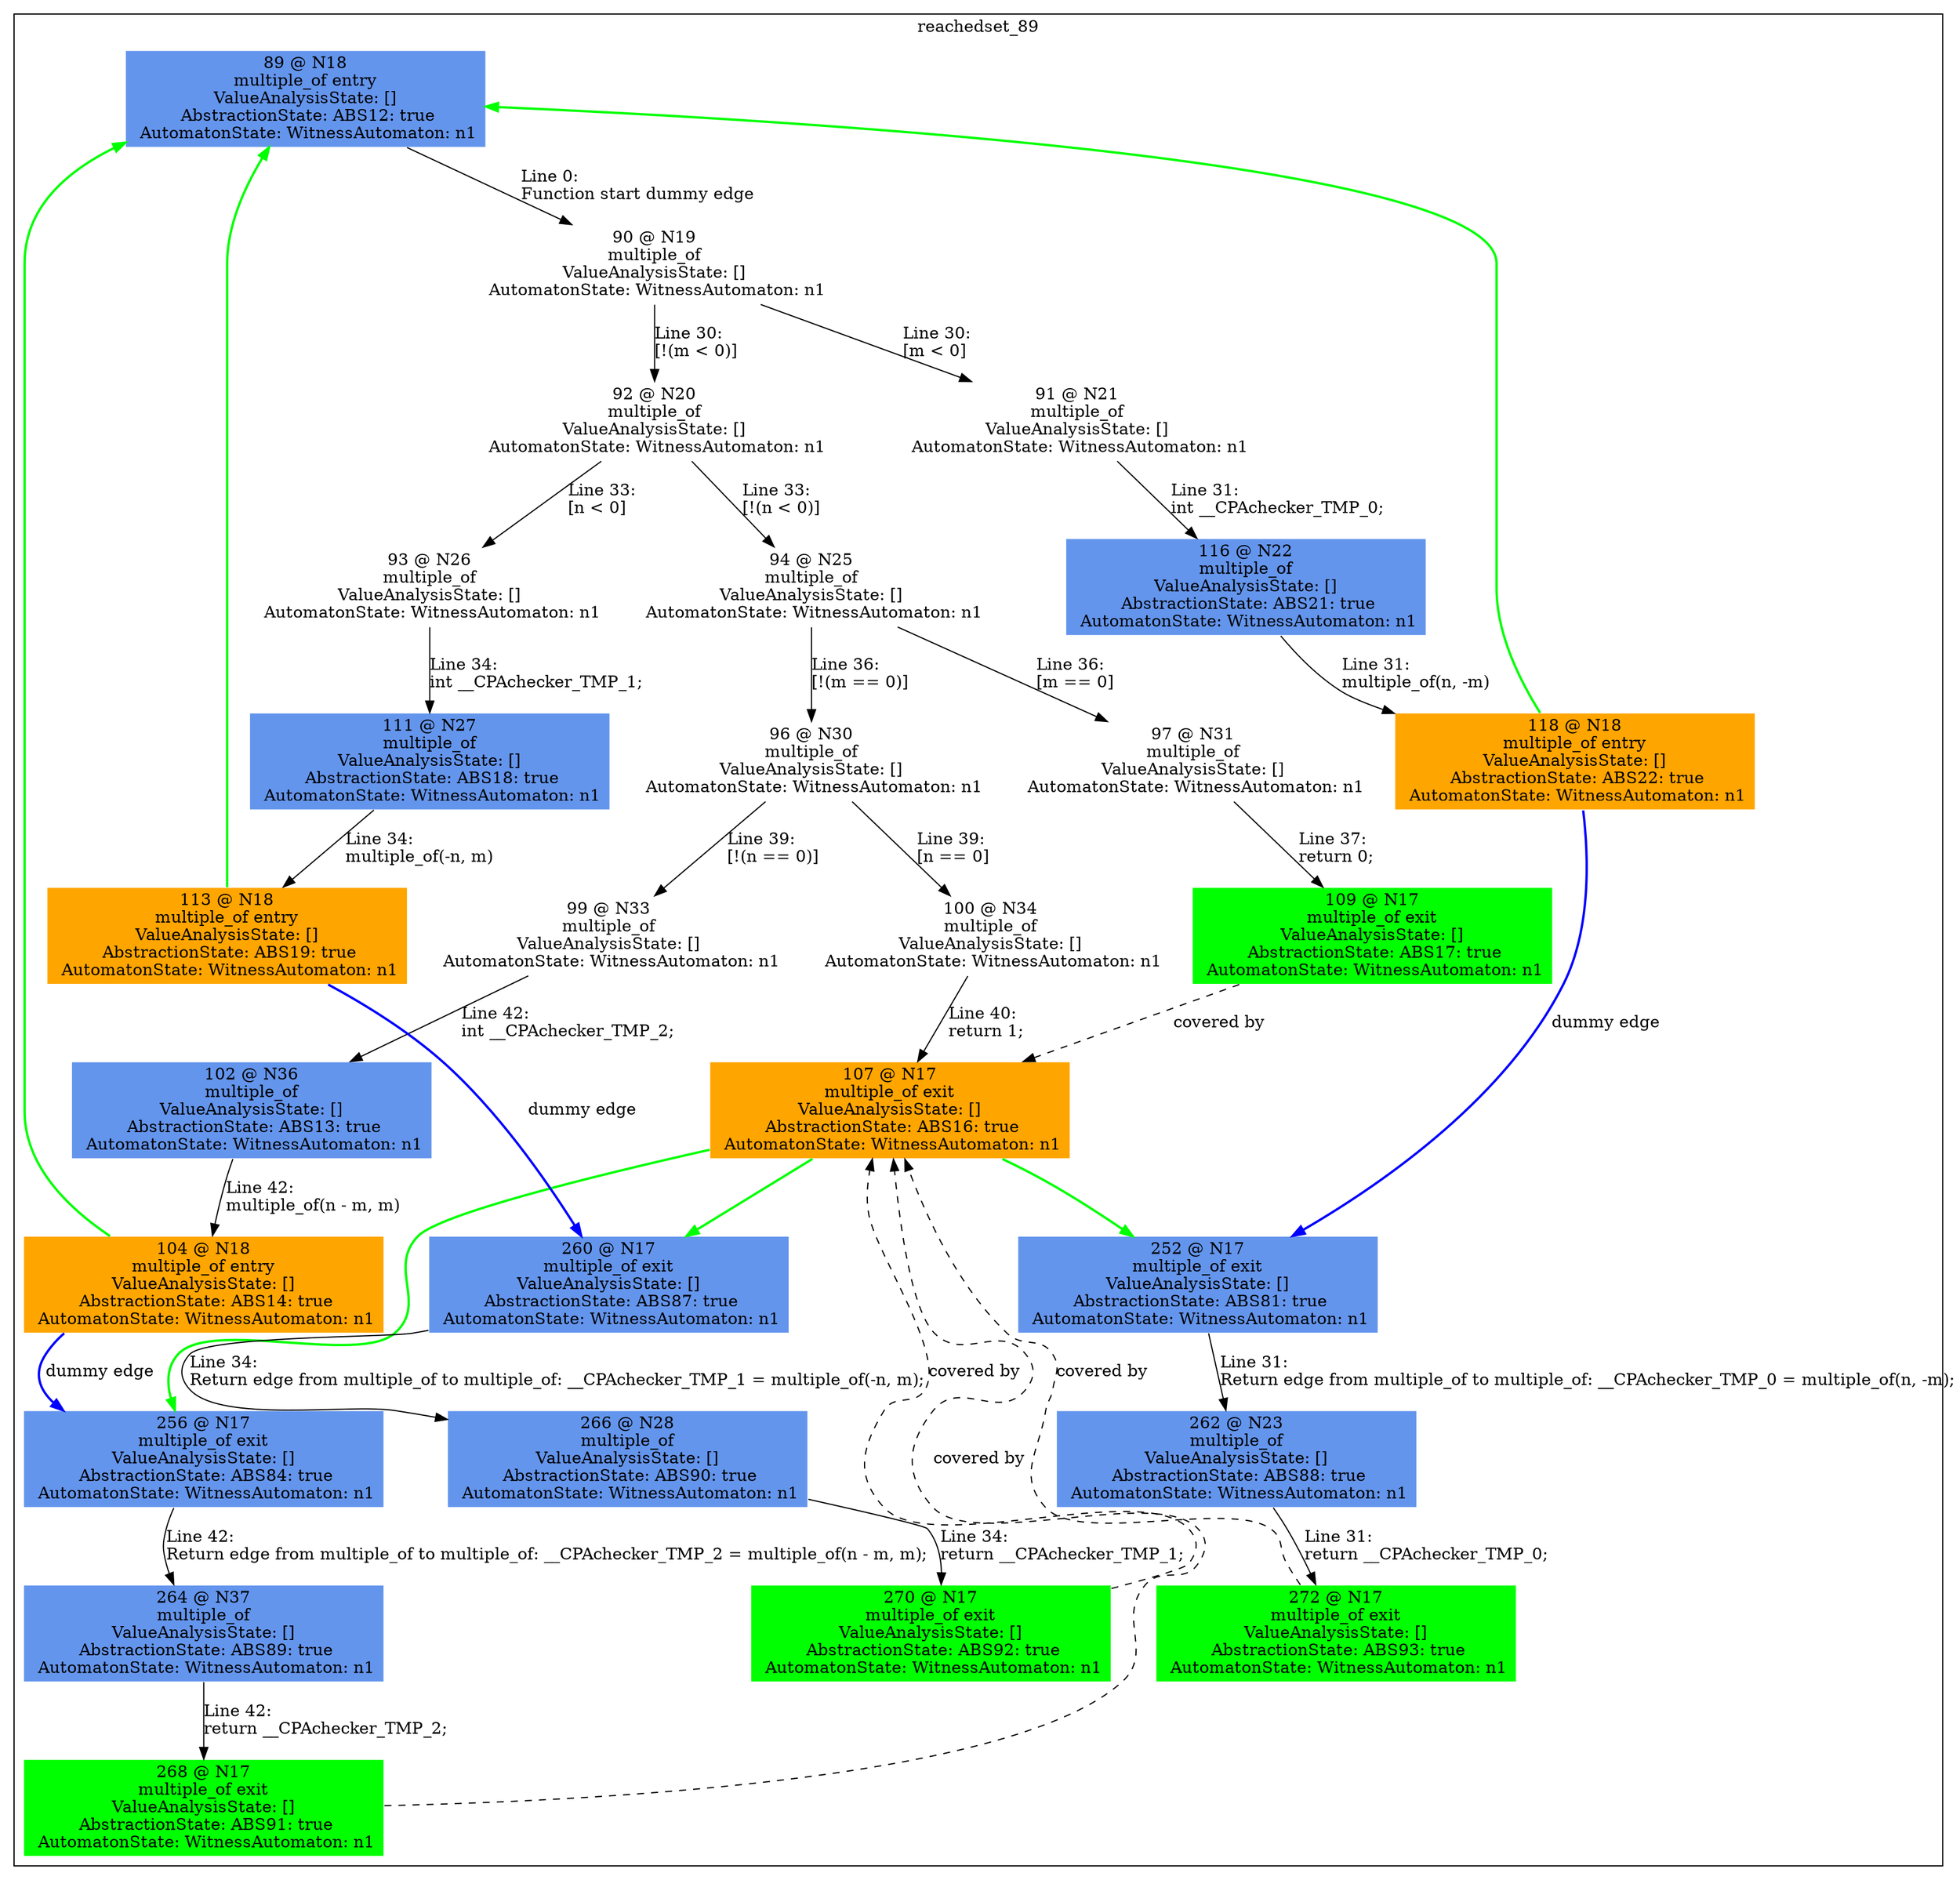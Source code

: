 digraph ARG {
node [style="filled" shape="box" color="white"]
subgraph cluster_89 {
label="reachedset_89"
89 [fillcolor="cornflowerblue" label="89 @ N18\nmultiple_of entry\nValueAnalysisState: []\n AbstractionState: ABS12: true\n AutomatonState: WitnessAutomaton: n1\n" id="89"]
90 [label="90 @ N19\nmultiple_of\nValueAnalysisState: []\n AutomatonState: WitnessAutomaton: n1\n" id="90"]
92 [label="92 @ N20\nmultiple_of\nValueAnalysisState: []\n AutomatonState: WitnessAutomaton: n1\n" id="92"]
94 [label="94 @ N25\nmultiple_of\nValueAnalysisState: []\n AutomatonState: WitnessAutomaton: n1\n" id="94"]
97 [label="97 @ N31\nmultiple_of\nValueAnalysisState: []\n AutomatonState: WitnessAutomaton: n1\n" id="97"]
109 [fillcolor="green" label="109 @ N17\nmultiple_of exit\nValueAnalysisState: []\n AbstractionState: ABS17: true\n AutomatonState: WitnessAutomaton: n1\n" id="109"]
96 [label="96 @ N30\nmultiple_of\nValueAnalysisState: []\n AutomatonState: WitnessAutomaton: n1\n" id="96"]
100 [label="100 @ N34\nmultiple_of\nValueAnalysisState: []\n AutomatonState: WitnessAutomaton: n1\n" id="100"]
107 [fillcolor="orange" label="107 @ N17\nmultiple_of exit\nValueAnalysisState: []\n AbstractionState: ABS16: true\n AutomatonState: WitnessAutomaton: n1\n" id="107"]
99 [label="99 @ N33\nmultiple_of\nValueAnalysisState: []\n AutomatonState: WitnessAutomaton: n1\n" id="99"]
102 [fillcolor="cornflowerblue" label="102 @ N36\nmultiple_of\nValueAnalysisState: []\n AbstractionState: ABS13: true\n AutomatonState: WitnessAutomaton: n1\n" id="102"]
104 [fillcolor="orange" label="104 @ N18\nmultiple_of entry\nValueAnalysisState: []\n AbstractionState: ABS14: true\n AutomatonState: WitnessAutomaton: n1\n" id="104"]
256 [fillcolor="cornflowerblue" label="256 @ N17\nmultiple_of exit\nValueAnalysisState: []\n AbstractionState: ABS84: true\n AutomatonState: WitnessAutomaton: n1\n" id="256"]
264 [fillcolor="cornflowerblue" label="264 @ N37\nmultiple_of\nValueAnalysisState: []\n AbstractionState: ABS89: true\n AutomatonState: WitnessAutomaton: n1\n" id="264"]
268 [fillcolor="green" label="268 @ N17\nmultiple_of exit\nValueAnalysisState: []\n AbstractionState: ABS91: true\n AutomatonState: WitnessAutomaton: n1\n" id="268"]
93 [label="93 @ N26\nmultiple_of\nValueAnalysisState: []\n AutomatonState: WitnessAutomaton: n1\n" id="93"]
111 [fillcolor="cornflowerblue" label="111 @ N27\nmultiple_of\nValueAnalysisState: []\n AbstractionState: ABS18: true\n AutomatonState: WitnessAutomaton: n1\n" id="111"]
113 [fillcolor="orange" label="113 @ N18\nmultiple_of entry\nValueAnalysisState: []\n AbstractionState: ABS19: true\n AutomatonState: WitnessAutomaton: n1\n" id="113"]
260 [fillcolor="cornflowerblue" label="260 @ N17\nmultiple_of exit\nValueAnalysisState: []\n AbstractionState: ABS87: true\n AutomatonState: WitnessAutomaton: n1\n" id="260"]
266 [fillcolor="cornflowerblue" label="266 @ N28\nmultiple_of\nValueAnalysisState: []\n AbstractionState: ABS90: true\n AutomatonState: WitnessAutomaton: n1\n" id="266"]
270 [fillcolor="green" label="270 @ N17\nmultiple_of exit\nValueAnalysisState: []\n AbstractionState: ABS92: true\n AutomatonState: WitnessAutomaton: n1\n" id="270"]
91 [label="91 @ N21\nmultiple_of\nValueAnalysisState: []\n AutomatonState: WitnessAutomaton: n1\n" id="91"]
116 [fillcolor="cornflowerblue" label="116 @ N22\nmultiple_of\nValueAnalysisState: []\n AbstractionState: ABS21: true\n AutomatonState: WitnessAutomaton: n1\n" id="116"]
118 [fillcolor="orange" label="118 @ N18\nmultiple_of entry\nValueAnalysisState: []\n AbstractionState: ABS22: true\n AutomatonState: WitnessAutomaton: n1\n" id="118"]
252 [fillcolor="cornflowerblue" label="252 @ N17\nmultiple_of exit\nValueAnalysisState: []\n AbstractionState: ABS81: true\n AutomatonState: WitnessAutomaton: n1\n" id="252"]
262 [fillcolor="cornflowerblue" label="262 @ N23\nmultiple_of\nValueAnalysisState: []\n AbstractionState: ABS88: true\n AutomatonState: WitnessAutomaton: n1\n" id="262"]
272 [fillcolor="green" label="272 @ N17\nmultiple_of exit\nValueAnalysisState: []\n AbstractionState: ABS93: true\n AutomatonState: WitnessAutomaton: n1\n" id="272"]
89 -> 90 [label="Line 0: \lFunction start dummy edge\l" id="89 -> 90"]
90 -> 91 [label="Line 30: \l[m < 0]\l" id="90 -> 91"]
90 -> 92 [label="Line 30: \l[!(m < 0)]\l" id="90 -> 92"]
92 -> 93 [label="Line 33: \l[n < 0]\l" id="92 -> 93"]
92 -> 94 [label="Line 33: \l[!(n < 0)]\l" id="92 -> 94"]
94 -> 96 [label="Line 36: \l[!(m == 0)]\l" id="94 -> 96"]
94 -> 97 [label="Line 36: \l[m == 0]\l" id="94 -> 97"]
97 -> 109 [label="Line 37: \lreturn 0;\l" id="97 -> 109"]
96 -> 99 [label="Line 39: \l[!(n == 0)]\l" id="96 -> 99"]
96 -> 100 [label="Line 39: \l[n == 0]\l" id="96 -> 100"]
100 -> 107 [label="Line 40: \lreturn 1;\l" id="100 -> 107"]
109 -> 107 [style="dashed" weight="0" label="covered by"]
268 -> 107 [style="dashed" weight="0" label="covered by"]
270 -> 107 [style="dashed" weight="0" label="covered by"]
272 -> 107 [style="dashed" weight="0" label="covered by"]
99 -> 102 [label="Line 42: \lint __CPAchecker_TMP_2;\l" id="99 -> 102"]
102 -> 104 [label="Line 42: \lmultiple_of(n - m, m)\l" id="102 -> 104"]
104 -> 256 [style="bold" color="blue" label="dummy edge" id="104 -> 256"]
256 -> 264 [label="Line 42: \lReturn edge from multiple_of to multiple_of: __CPAchecker_TMP_2 = multiple_of(n - m, m);\l" id="256 -> 264"]
264 -> 268 [label="Line 42: \lreturn __CPAchecker_TMP_2;\l" id="264 -> 268"]
93 -> 111 [label="Line 34: \lint __CPAchecker_TMP_1;\l" id="93 -> 111"]
111 -> 113 [label="Line 34: \lmultiple_of(-n, m)\l" id="111 -> 113"]
113 -> 260 [style="bold" color="blue" label="dummy edge" id="113 -> 260"]
260 -> 266 [label="Line 34: \lReturn edge from multiple_of to multiple_of: __CPAchecker_TMP_1 = multiple_of(-n, m);\l" id="260 -> 266"]
266 -> 270 [label="Line 34: \lreturn __CPAchecker_TMP_1;\l" id="266 -> 270"]
91 -> 116 [label="Line 31: \lint __CPAchecker_TMP_0;\l" id="91 -> 116"]
116 -> 118 [label="Line 31: \lmultiple_of(n, -m)\l" id="116 -> 118"]
118 -> 252 [style="bold" color="blue" label="dummy edge" id="118 -> 252"]
252 -> 262 [label="Line 31: \lReturn edge from multiple_of to multiple_of: __CPAchecker_TMP_0 = multiple_of(n, -m);\l" id="252 -> 262"]
262 -> 272 [label="Line 31: \lreturn __CPAchecker_TMP_0;\l" id="262 -> 272"]
}
118 -> 89 [color=green style=bold]
104 -> 89 [color=green style=bold]
107 -> 260 [color=green style=bold]
107 -> 256 [color=green style=bold]
107 -> 252 [color=green style=bold]
113 -> 89 [color=green style=bold]
}
